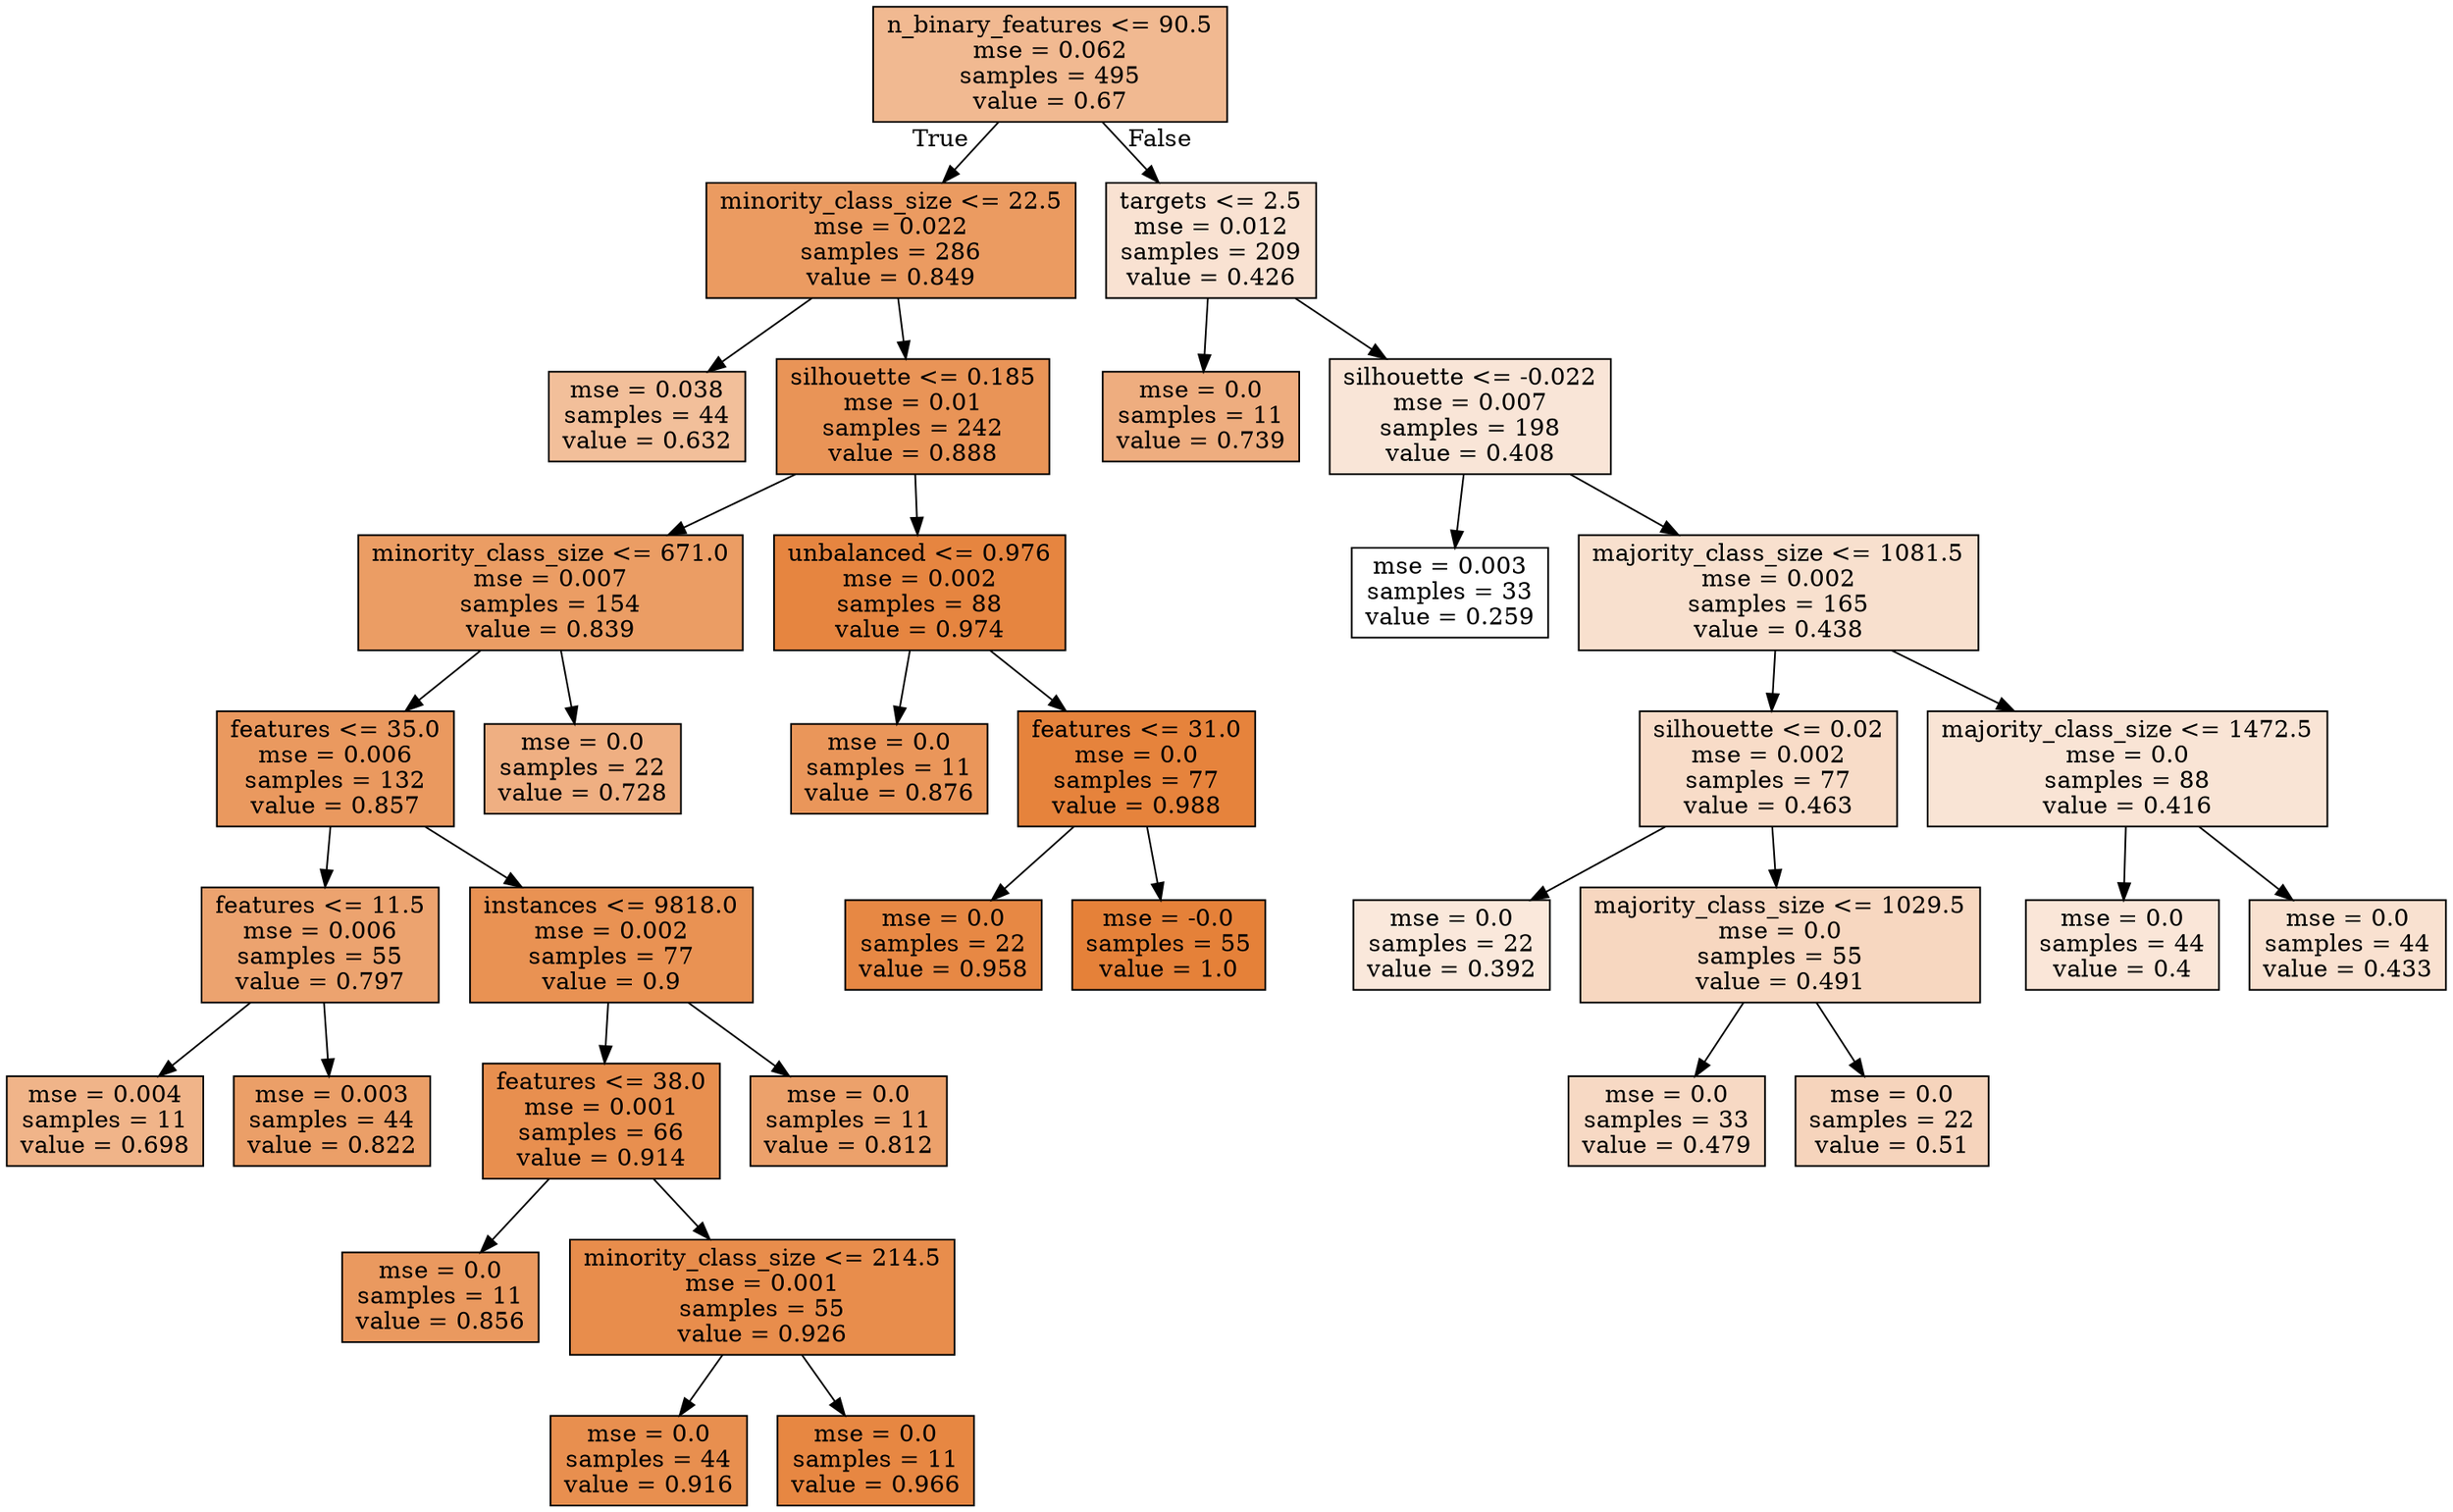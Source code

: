 digraph Tree {
node [shape=box, style="filled", color="black"] ;
0 [label="n_binary_features <= 90.5\nmse = 0.062\nsamples = 495\nvalue = 0.67", fillcolor="#e581398d"] ;
1 [label="minority_class_size <= 22.5\nmse = 0.022\nsamples = 286\nvalue = 0.849", fillcolor="#e58139cb"] ;
0 -> 1 [labeldistance=2.5, labelangle=45, headlabel="True"] ;
2 [label="mse = 0.038\nsamples = 44\nvalue = 0.632", fillcolor="#e5813981"] ;
1 -> 2 ;
3 [label="silhouette <= 0.185\nmse = 0.01\nsamples = 242\nvalue = 0.888", fillcolor="#e58139d8"] ;
1 -> 3 ;
4 [label="minority_class_size <= 671.0\nmse = 0.007\nsamples = 154\nvalue = 0.839", fillcolor="#e58139c7"] ;
3 -> 4 ;
5 [label="features <= 35.0\nmse = 0.006\nsamples = 132\nvalue = 0.857", fillcolor="#e58139ce"] ;
4 -> 5 ;
6 [label="features <= 11.5\nmse = 0.006\nsamples = 55\nvalue = 0.797", fillcolor="#e58139b9"] ;
5 -> 6 ;
7 [label="mse = 0.004\nsamples = 11\nvalue = 0.698", fillcolor="#e5813997"] ;
6 -> 7 ;
8 [label="mse = 0.003\nsamples = 44\nvalue = 0.822", fillcolor="#e58139c2"] ;
6 -> 8 ;
9 [label="instances <= 9818.0\nmse = 0.002\nsamples = 77\nvalue = 0.9", fillcolor="#e58139dd"] ;
5 -> 9 ;
10 [label="features <= 38.0\nmse = 0.001\nsamples = 66\nvalue = 0.914", fillcolor="#e58139e2"] ;
9 -> 10 ;
11 [label="mse = 0.0\nsamples = 11\nvalue = 0.856", fillcolor="#e58139ce"] ;
10 -> 11 ;
12 [label="minority_class_size <= 214.5\nmse = 0.001\nsamples = 55\nvalue = 0.926", fillcolor="#e58139e6"] ;
10 -> 12 ;
13 [label="mse = 0.0\nsamples = 44\nvalue = 0.916", fillcolor="#e58139e2"] ;
12 -> 13 ;
14 [label="mse = 0.0\nsamples = 11\nvalue = 0.966", fillcolor="#e58139f3"] ;
12 -> 14 ;
15 [label="mse = 0.0\nsamples = 11\nvalue = 0.812", fillcolor="#e58139be"] ;
9 -> 15 ;
16 [label="mse = 0.0\nsamples = 22\nvalue = 0.728", fillcolor="#e58139a1"] ;
4 -> 16 ;
17 [label="unbalanced <= 0.976\nmse = 0.002\nsamples = 88\nvalue = 0.974", fillcolor="#e58139f6"] ;
3 -> 17 ;
18 [label="mse = 0.0\nsamples = 11\nvalue = 0.876", fillcolor="#e58139d4"] ;
17 -> 18 ;
19 [label="features <= 31.0\nmse = 0.0\nsamples = 77\nvalue = 0.988", fillcolor="#e58139fb"] ;
17 -> 19 ;
20 [label="mse = 0.0\nsamples = 22\nvalue = 0.958", fillcolor="#e58139f1"] ;
19 -> 20 ;
21 [label="mse = -0.0\nsamples = 55\nvalue = 1.0", fillcolor="#e58139ff"] ;
19 -> 21 ;
22 [label="targets <= 2.5\nmse = 0.012\nsamples = 209\nvalue = 0.426", fillcolor="#e5813939"] ;
0 -> 22 [labeldistance=2.5, labelangle=-45, headlabel="False"] ;
23 [label="mse = 0.0\nsamples = 11\nvalue = 0.739", fillcolor="#e58139a5"] ;
22 -> 23 ;
24 [label="silhouette <= -0.022\nmse = 0.007\nsamples = 198\nvalue = 0.408", fillcolor="#e5813933"] ;
22 -> 24 ;
25 [label="mse = 0.003\nsamples = 33\nvalue = 0.259", fillcolor="#e5813900"] ;
24 -> 25 ;
26 [label="majority_class_size <= 1081.5\nmse = 0.002\nsamples = 165\nvalue = 0.438", fillcolor="#e581393e"] ;
24 -> 26 ;
27 [label="silhouette <= 0.02\nmse = 0.002\nsamples = 77\nvalue = 0.463", fillcolor="#e5813946"] ;
26 -> 27 ;
28 [label="mse = 0.0\nsamples = 22\nvalue = 0.392", fillcolor="#e581392e"] ;
27 -> 28 ;
29 [label="majority_class_size <= 1029.5\nmse = 0.0\nsamples = 55\nvalue = 0.491", fillcolor="#e5813950"] ;
27 -> 29 ;
30 [label="mse = 0.0\nsamples = 33\nvalue = 0.479", fillcolor="#e581394c"] ;
29 -> 30 ;
31 [label="mse = 0.0\nsamples = 22\nvalue = 0.51", fillcolor="#e5813956"] ;
29 -> 31 ;
32 [label="majority_class_size <= 1472.5\nmse = 0.0\nsamples = 88\nvalue = 0.416", fillcolor="#e5813936"] ;
26 -> 32 ;
33 [label="mse = 0.0\nsamples = 44\nvalue = 0.4", fillcolor="#e5813931"] ;
32 -> 33 ;
34 [label="mse = 0.0\nsamples = 44\nvalue = 0.433", fillcolor="#e581393c"] ;
32 -> 34 ;
}